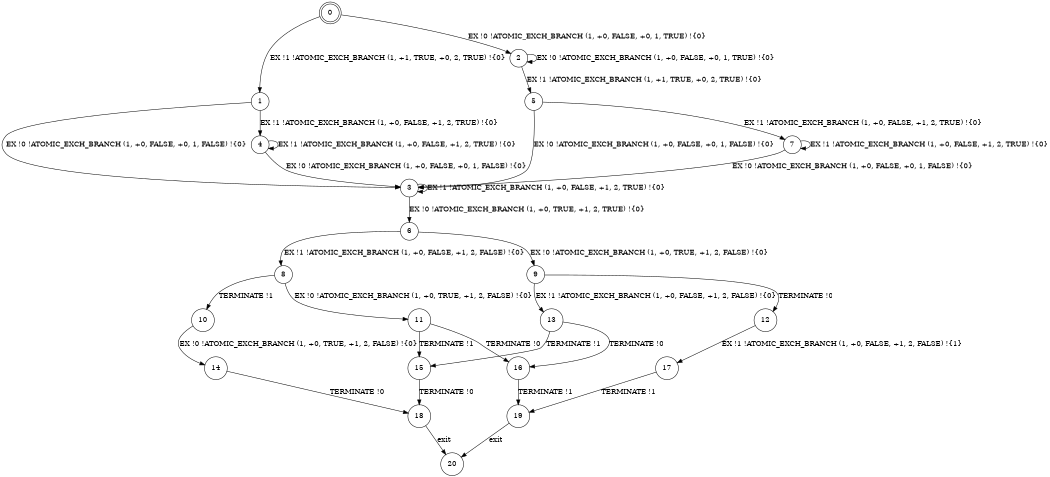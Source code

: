 digraph BCG {
size = "7, 10.5";
center = TRUE;
node [shape = circle];
0 [peripheries = 2];
0 -> 1 [label = "EX !1 !ATOMIC_EXCH_BRANCH (1, +1, TRUE, +0, 2, TRUE) !{0}"];
0 -> 2 [label = "EX !0 !ATOMIC_EXCH_BRANCH (1, +0, FALSE, +0, 1, TRUE) !{0}"];
1 -> 3 [label = "EX !0 !ATOMIC_EXCH_BRANCH (1, +0, FALSE, +0, 1, FALSE) !{0}"];
1 -> 4 [label = "EX !1 !ATOMIC_EXCH_BRANCH (1, +0, FALSE, +1, 2, TRUE) !{0}"];
2 -> 5 [label = "EX !1 !ATOMIC_EXCH_BRANCH (1, +1, TRUE, +0, 2, TRUE) !{0}"];
2 -> 2 [label = "EX !0 !ATOMIC_EXCH_BRANCH (1, +0, FALSE, +0, 1, TRUE) !{0}"];
3 -> 3 [label = "EX !1 !ATOMIC_EXCH_BRANCH (1, +0, FALSE, +1, 2, TRUE) !{0}"];
3 -> 6 [label = "EX !0 !ATOMIC_EXCH_BRANCH (1, +0, TRUE, +1, 2, TRUE) !{0}"];
4 -> 3 [label = "EX !0 !ATOMIC_EXCH_BRANCH (1, +0, FALSE, +0, 1, FALSE) !{0}"];
4 -> 4 [label = "EX !1 !ATOMIC_EXCH_BRANCH (1, +0, FALSE, +1, 2, TRUE) !{0}"];
5 -> 7 [label = "EX !1 !ATOMIC_EXCH_BRANCH (1, +0, FALSE, +1, 2, TRUE) !{0}"];
5 -> 3 [label = "EX !0 !ATOMIC_EXCH_BRANCH (1, +0, FALSE, +0, 1, FALSE) !{0}"];
6 -> 8 [label = "EX !1 !ATOMIC_EXCH_BRANCH (1, +0, FALSE, +1, 2, FALSE) !{0}"];
6 -> 9 [label = "EX !0 !ATOMIC_EXCH_BRANCH (1, +0, TRUE, +1, 2, FALSE) !{0}"];
7 -> 7 [label = "EX !1 !ATOMIC_EXCH_BRANCH (1, +0, FALSE, +1, 2, TRUE) !{0}"];
7 -> 3 [label = "EX !0 !ATOMIC_EXCH_BRANCH (1, +0, FALSE, +0, 1, FALSE) !{0}"];
8 -> 10 [label = "TERMINATE !1"];
8 -> 11 [label = "EX !0 !ATOMIC_EXCH_BRANCH (1, +0, TRUE, +1, 2, FALSE) !{0}"];
9 -> 12 [label = "TERMINATE !0"];
9 -> 13 [label = "EX !1 !ATOMIC_EXCH_BRANCH (1, +0, FALSE, +1, 2, FALSE) !{0}"];
10 -> 14 [label = "EX !0 !ATOMIC_EXCH_BRANCH (1, +0, TRUE, +1, 2, FALSE) !{0}"];
11 -> 15 [label = "TERMINATE !1"];
11 -> 16 [label = "TERMINATE !0"];
12 -> 17 [label = "EX !1 !ATOMIC_EXCH_BRANCH (1, +0, FALSE, +1, 2, FALSE) !{1}"];
13 -> 15 [label = "TERMINATE !1"];
13 -> 16 [label = "TERMINATE !0"];
14 -> 18 [label = "TERMINATE !0"];
15 -> 18 [label = "TERMINATE !0"];
16 -> 19 [label = "TERMINATE !1"];
17 -> 19 [label = "TERMINATE !1"];
18 -> 20 [label = "exit"];
19 -> 20 [label = "exit"];
}
